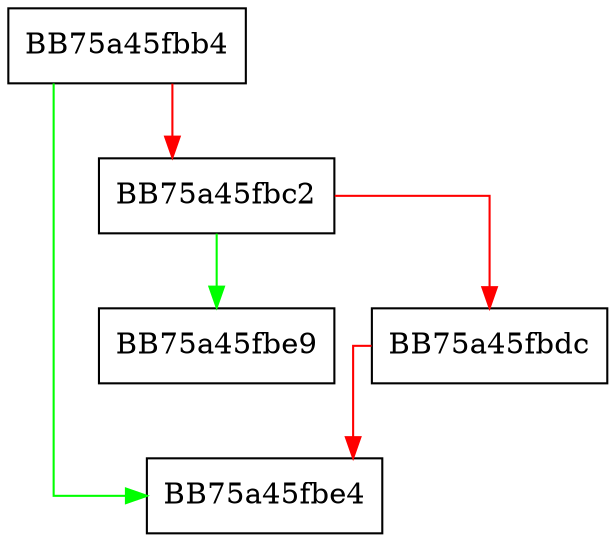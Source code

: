 digraph pcacheUnpin {
  node [shape="box"];
  graph [splines=ortho];
  BB75a45fbb4 -> BB75a45fbe4 [color="green"];
  BB75a45fbb4 -> BB75a45fbc2 [color="red"];
  BB75a45fbc2 -> BB75a45fbe9 [color="green"];
  BB75a45fbc2 -> BB75a45fbdc [color="red"];
  BB75a45fbdc -> BB75a45fbe4 [color="red"];
}